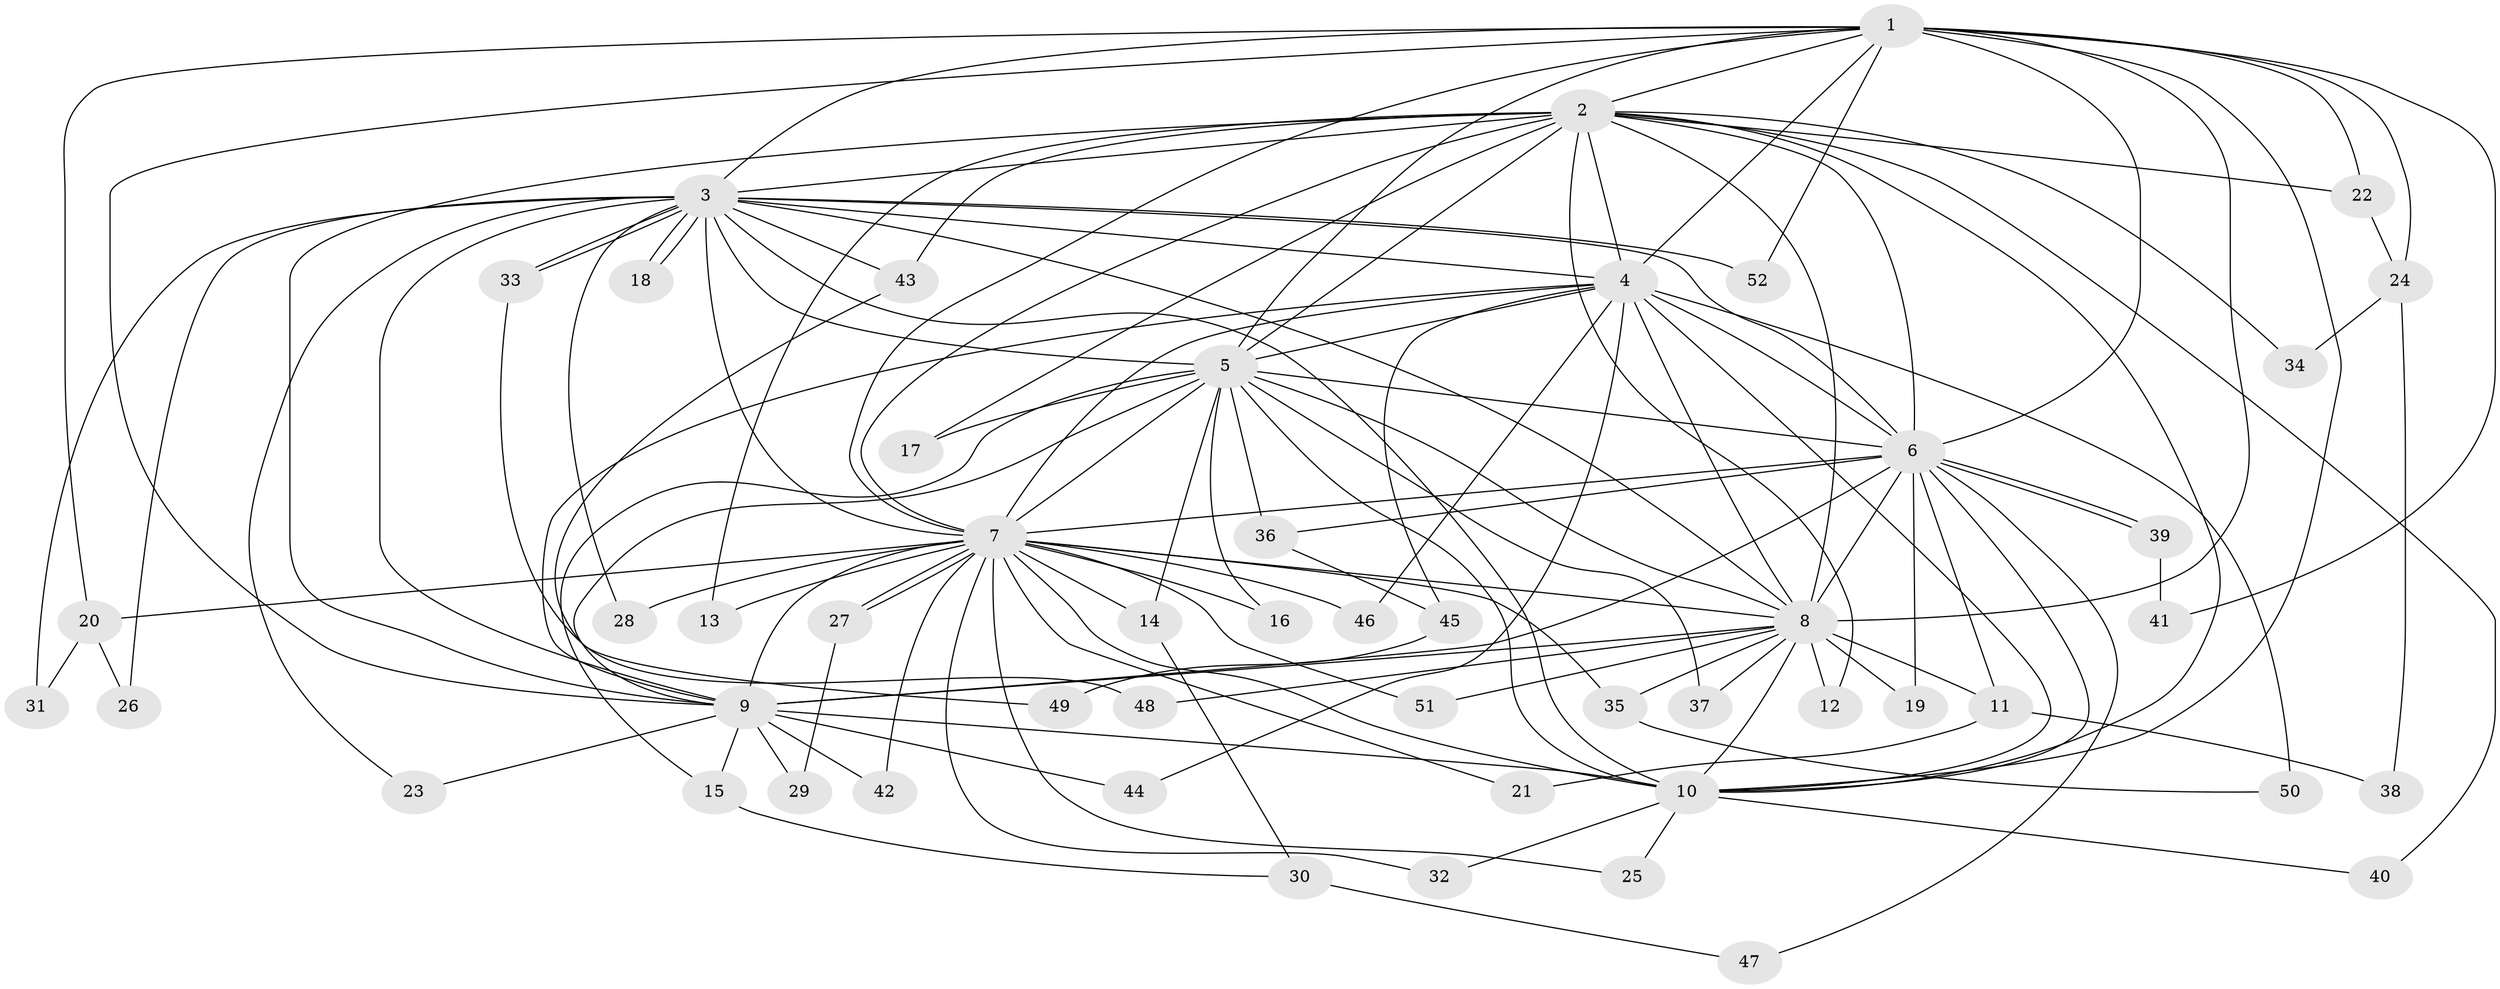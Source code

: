 // Generated by graph-tools (version 1.1) at 2025/49/03/09/25 03:49:41]
// undirected, 52 vertices, 129 edges
graph export_dot {
graph [start="1"]
  node [color=gray90,style=filled];
  1;
  2;
  3;
  4;
  5;
  6;
  7;
  8;
  9;
  10;
  11;
  12;
  13;
  14;
  15;
  16;
  17;
  18;
  19;
  20;
  21;
  22;
  23;
  24;
  25;
  26;
  27;
  28;
  29;
  30;
  31;
  32;
  33;
  34;
  35;
  36;
  37;
  38;
  39;
  40;
  41;
  42;
  43;
  44;
  45;
  46;
  47;
  48;
  49;
  50;
  51;
  52;
  1 -- 2;
  1 -- 3;
  1 -- 4;
  1 -- 5;
  1 -- 6;
  1 -- 7;
  1 -- 8;
  1 -- 9;
  1 -- 10;
  1 -- 20;
  1 -- 22;
  1 -- 24;
  1 -- 41;
  1 -- 52;
  2 -- 3;
  2 -- 4;
  2 -- 5;
  2 -- 6;
  2 -- 7;
  2 -- 8;
  2 -- 9;
  2 -- 10;
  2 -- 12;
  2 -- 13;
  2 -- 17;
  2 -- 22;
  2 -- 34;
  2 -- 40;
  2 -- 43;
  3 -- 4;
  3 -- 5;
  3 -- 6;
  3 -- 7;
  3 -- 8;
  3 -- 9;
  3 -- 10;
  3 -- 18;
  3 -- 18;
  3 -- 23;
  3 -- 26;
  3 -- 28;
  3 -- 31;
  3 -- 33;
  3 -- 33;
  3 -- 43;
  3 -- 52;
  4 -- 5;
  4 -- 6;
  4 -- 7;
  4 -- 8;
  4 -- 9;
  4 -- 10;
  4 -- 44;
  4 -- 45;
  4 -- 46;
  4 -- 50;
  5 -- 6;
  5 -- 7;
  5 -- 8;
  5 -- 9;
  5 -- 10;
  5 -- 14;
  5 -- 15;
  5 -- 16;
  5 -- 17;
  5 -- 36;
  5 -- 37;
  6 -- 7;
  6 -- 8;
  6 -- 9;
  6 -- 10;
  6 -- 11;
  6 -- 19;
  6 -- 36;
  6 -- 39;
  6 -- 39;
  6 -- 47;
  7 -- 8;
  7 -- 9;
  7 -- 10;
  7 -- 13;
  7 -- 14;
  7 -- 16;
  7 -- 20;
  7 -- 21;
  7 -- 25;
  7 -- 27;
  7 -- 27;
  7 -- 28;
  7 -- 32;
  7 -- 35;
  7 -- 42;
  7 -- 46;
  7 -- 51;
  8 -- 9;
  8 -- 10;
  8 -- 11;
  8 -- 12;
  8 -- 19;
  8 -- 35;
  8 -- 37;
  8 -- 48;
  8 -- 51;
  9 -- 10;
  9 -- 15;
  9 -- 23;
  9 -- 29;
  9 -- 42;
  9 -- 44;
  10 -- 25;
  10 -- 32;
  10 -- 40;
  11 -- 21;
  11 -- 38;
  14 -- 30;
  15 -- 30;
  20 -- 26;
  20 -- 31;
  22 -- 24;
  24 -- 34;
  24 -- 38;
  27 -- 29;
  30 -- 47;
  33 -- 48;
  35 -- 50;
  36 -- 45;
  39 -- 41;
  43 -- 49;
  45 -- 49;
}
